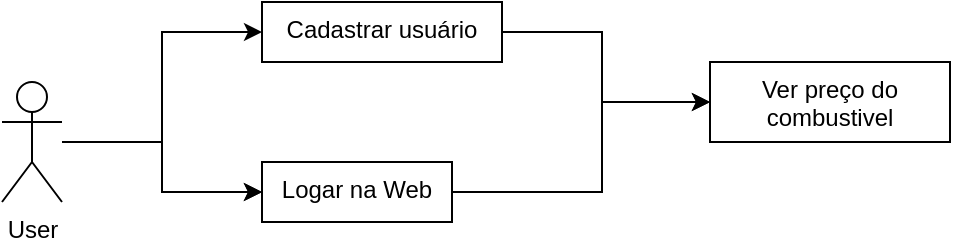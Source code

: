 <mxfile version="22.0.4" type="github">
  <diagram name="Página-1" id="7PEwG1WY2FLOrSVksg2T">
    <mxGraphModel dx="792" dy="475" grid="1" gridSize="10" guides="1" tooltips="1" connect="1" arrows="1" fold="1" page="1" pageScale="1" pageWidth="827" pageHeight="1169" math="0" shadow="0">
      <root>
        <mxCell id="0" />
        <mxCell id="1" parent="0" />
        <mxCell id="ZdbHucDplQ6tEIYcQZLO-6" style="edgeStyle=orthogonalEdgeStyle;rounded=0;orthogonalLoop=1;jettySize=auto;html=1;entryX=0;entryY=0.5;entryDx=0;entryDy=0;" edge="1" parent="1" source="aEVpYZM67eEgY-ULNLCZ-1" target="aEVpYZM67eEgY-ULNLCZ-7">
          <mxGeometry relative="1" as="geometry">
            <mxPoint x="160" y="380" as="targetPoint" />
          </mxGeometry>
        </mxCell>
        <mxCell id="ZdbHucDplQ6tEIYcQZLO-8" value="" style="edgeStyle=orthogonalEdgeStyle;rounded=0;orthogonalLoop=1;jettySize=auto;html=1;" edge="1" parent="1" source="aEVpYZM67eEgY-ULNLCZ-1" target="aEVpYZM67eEgY-ULNLCZ-7">
          <mxGeometry relative="1" as="geometry" />
        </mxCell>
        <mxCell id="ZdbHucDplQ6tEIYcQZLO-10" value="" style="edgeStyle=orthogonalEdgeStyle;rounded=0;orthogonalLoop=1;jettySize=auto;html=1;entryX=0;entryY=0.5;entryDx=0;entryDy=0;" edge="1" parent="1" source="aEVpYZM67eEgY-ULNLCZ-1" target="ZdbHucDplQ6tEIYcQZLO-9">
          <mxGeometry relative="1" as="geometry">
            <mxPoint x="140" y="275" as="targetPoint" />
            <Array as="points">
              <mxPoint x="140" y="350" />
              <mxPoint x="140" y="295" />
            </Array>
          </mxGeometry>
        </mxCell>
        <mxCell id="aEVpYZM67eEgY-ULNLCZ-1" value="User" style="shape=umlActor;verticalLabelPosition=bottom;verticalAlign=top;html=1;" parent="1" vertex="1">
          <mxGeometry x="60" y="320" width="30" height="60" as="geometry" />
        </mxCell>
        <mxCell id="ZdbHucDplQ6tEIYcQZLO-4" value="" style="edgeStyle=orthogonalEdgeStyle;rounded=0;orthogonalLoop=1;jettySize=auto;html=1;entryX=0;entryY=0.5;entryDx=0;entryDy=0;" edge="1" parent="1" source="aEVpYZM67eEgY-ULNLCZ-7" target="ZdbHucDplQ6tEIYcQZLO-3">
          <mxGeometry relative="1" as="geometry">
            <Array as="points">
              <mxPoint x="360" y="375" />
              <mxPoint x="360" y="330" />
            </Array>
          </mxGeometry>
        </mxCell>
        <mxCell id="aEVpYZM67eEgY-ULNLCZ-7" value="Logar na Web" style="whiteSpace=wrap;html=1;verticalAlign=top;" parent="1" vertex="1">
          <mxGeometry x="190" y="360" width="95" height="30" as="geometry" />
        </mxCell>
        <mxCell id="ZdbHucDplQ6tEIYcQZLO-3" value="Ver preço do combustivel" style="whiteSpace=wrap;html=1;verticalAlign=top;" vertex="1" parent="1">
          <mxGeometry x="414" y="310" width="120" height="40" as="geometry" />
        </mxCell>
        <mxCell id="ZdbHucDplQ6tEIYcQZLO-11" style="edgeStyle=orthogonalEdgeStyle;rounded=0;orthogonalLoop=1;jettySize=auto;html=1;entryX=0;entryY=0.5;entryDx=0;entryDy=0;" edge="1" parent="1" source="ZdbHucDplQ6tEIYcQZLO-9" target="ZdbHucDplQ6tEIYcQZLO-3">
          <mxGeometry relative="1" as="geometry">
            <Array as="points">
              <mxPoint x="360" y="295" />
              <mxPoint x="360" y="330" />
            </Array>
          </mxGeometry>
        </mxCell>
        <mxCell id="ZdbHucDplQ6tEIYcQZLO-9" value="Cadastrar usuário" style="whiteSpace=wrap;html=1;verticalAlign=top;" vertex="1" parent="1">
          <mxGeometry x="190" y="280" width="120" height="30" as="geometry" />
        </mxCell>
      </root>
    </mxGraphModel>
  </diagram>
</mxfile>
